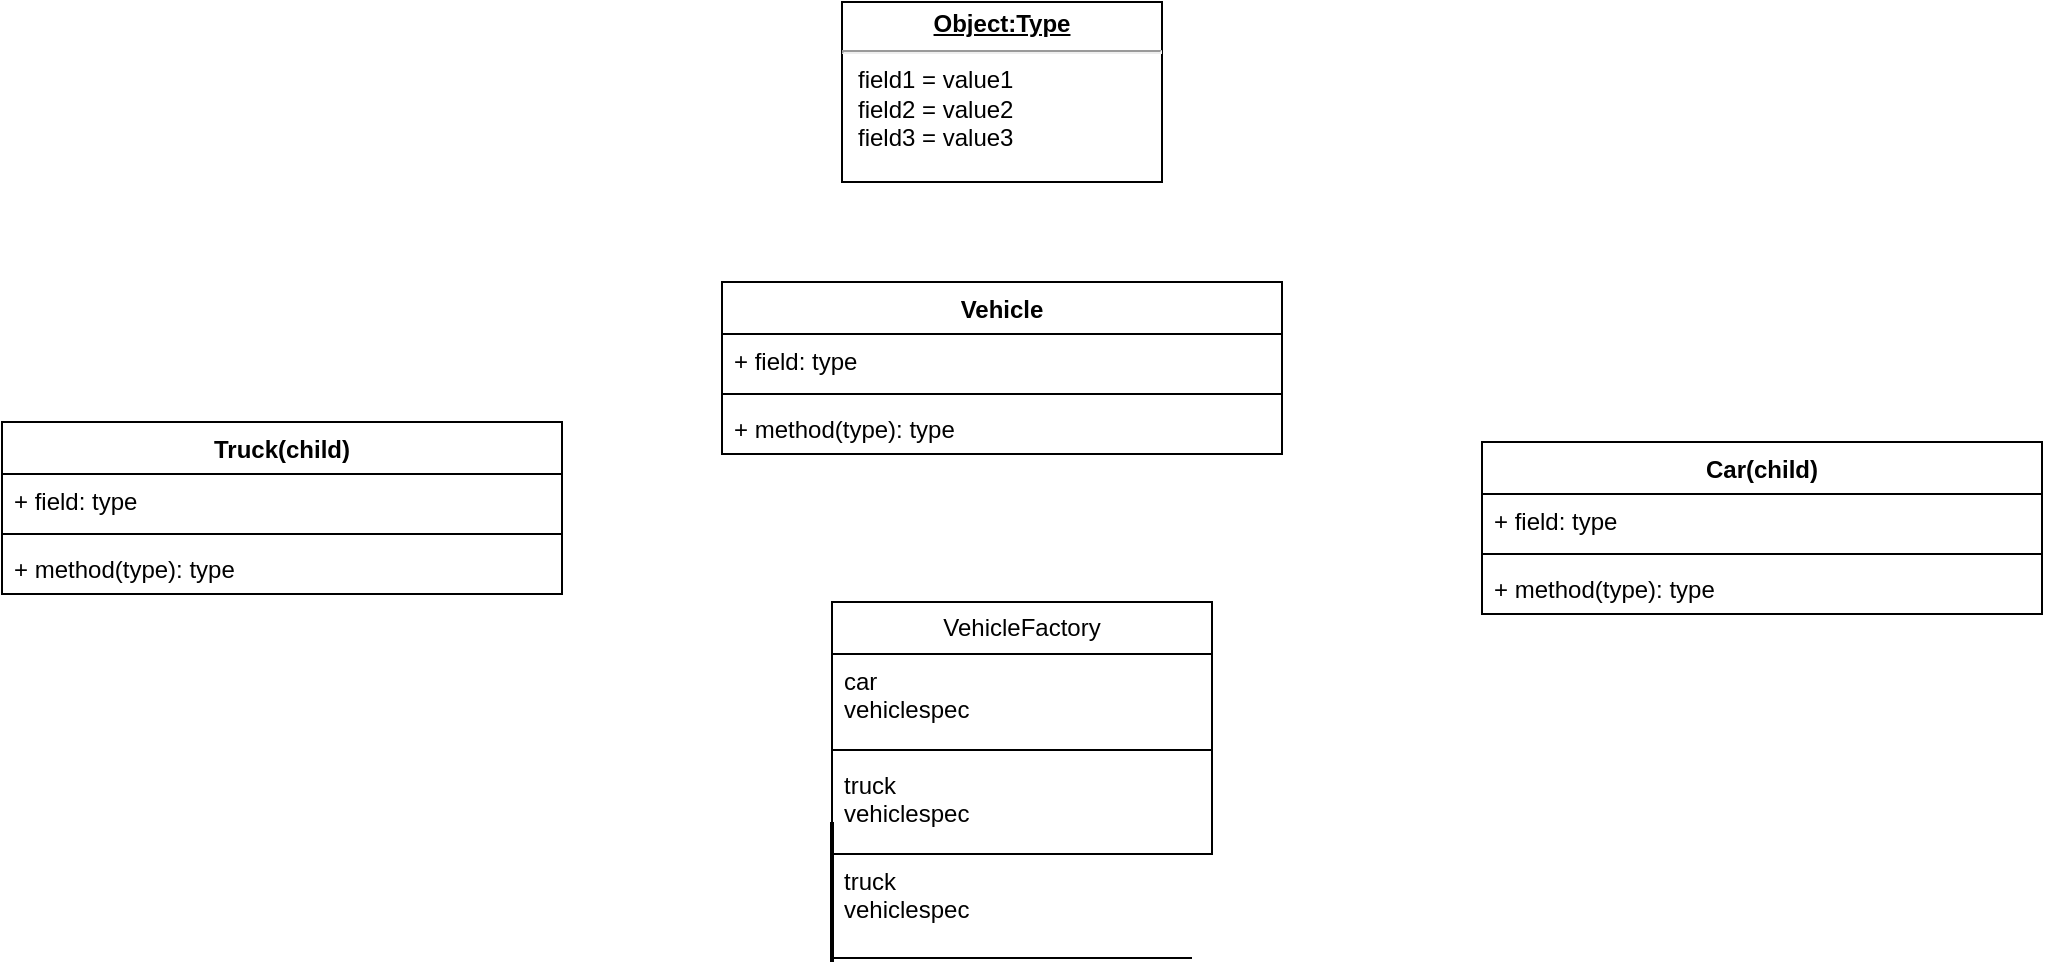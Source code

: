 <mxfile version="21.3.4" type="github">
  <diagram name="Page-1" id="SMyc1jWWTExecXFKZPhu">
    <mxGraphModel dx="2074" dy="1116" grid="1" gridSize="10" guides="1" tooltips="1" connect="1" arrows="1" fold="1" page="1" pageScale="1" pageWidth="1169" pageHeight="827" math="0" shadow="0">
      <root>
        <mxCell id="0" />
        <mxCell id="1" parent="0" />
        <mxCell id="LIuhNu11e5iaM_F8qLs4-1" value="Truck(child)" style="swimlane;fontStyle=1;align=center;verticalAlign=top;childLayout=stackLayout;horizontal=1;startSize=26;horizontalStack=0;resizeParent=1;resizeParentMax=0;resizeLast=0;collapsible=1;marginBottom=0;whiteSpace=wrap;html=1;" vertex="1" parent="1">
          <mxGeometry x="70" y="220" width="280" height="86" as="geometry" />
        </mxCell>
        <mxCell id="LIuhNu11e5iaM_F8qLs4-2" value="+ field: type" style="text;strokeColor=none;fillColor=none;align=left;verticalAlign=top;spacingLeft=4;spacingRight=4;overflow=hidden;rotatable=0;points=[[0,0.5],[1,0.5]];portConstraint=eastwest;whiteSpace=wrap;html=1;" vertex="1" parent="LIuhNu11e5iaM_F8qLs4-1">
          <mxGeometry y="26" width="280" height="26" as="geometry" />
        </mxCell>
        <mxCell id="LIuhNu11e5iaM_F8qLs4-3" value="" style="line;strokeWidth=1;fillColor=none;align=left;verticalAlign=middle;spacingTop=-1;spacingLeft=3;spacingRight=3;rotatable=0;labelPosition=right;points=[];portConstraint=eastwest;strokeColor=inherit;" vertex="1" parent="LIuhNu11e5iaM_F8qLs4-1">
          <mxGeometry y="52" width="280" height="8" as="geometry" />
        </mxCell>
        <mxCell id="LIuhNu11e5iaM_F8qLs4-4" value="+ method(type): type" style="text;strokeColor=none;fillColor=none;align=left;verticalAlign=top;spacingLeft=4;spacingRight=4;overflow=hidden;rotatable=0;points=[[0,0.5],[1,0.5]];portConstraint=eastwest;whiteSpace=wrap;html=1;" vertex="1" parent="LIuhNu11e5iaM_F8qLs4-1">
          <mxGeometry y="60" width="280" height="26" as="geometry" />
        </mxCell>
        <object label="VehicleFactory" id="LIuhNu11e5iaM_F8qLs4-5">
          <mxCell style="swimlane;fontStyle=0;childLayout=stackLayout;horizontal=1;startSize=26;fillColor=none;horizontalStack=0;resizeParent=1;resizeParentMax=0;resizeLast=0;collapsible=1;marginBottom=0;whiteSpace=wrap;html=1;" vertex="1" parent="1">
            <mxGeometry x="485" y="310" width="190" height="126" as="geometry">
              <mxRectangle x="520" y="80" width="100" height="30" as="alternateBounds" />
            </mxGeometry>
          </mxCell>
        </object>
        <mxCell id="LIuhNu11e5iaM_F8qLs4-6" value="car&lt;br&gt;vehiclespec" style="text;strokeColor=none;fillColor=none;align=left;verticalAlign=top;spacingLeft=4;spacingRight=4;overflow=hidden;rotatable=0;points=[[0,0.5],[1,0.5]];portConstraint=eastwest;whiteSpace=wrap;html=1;" vertex="1" parent="LIuhNu11e5iaM_F8qLs4-5">
          <mxGeometry y="26" width="190" height="44" as="geometry" />
        </mxCell>
        <mxCell id="LIuhNu11e5iaM_F8qLs4-22" value="" style="line;strokeWidth=1;fillColor=none;align=left;verticalAlign=middle;spacingTop=-1;spacingLeft=3;spacingRight=3;rotatable=0;labelPosition=right;points=[];portConstraint=eastwest;strokeColor=inherit;" vertex="1" parent="LIuhNu11e5iaM_F8qLs4-5">
          <mxGeometry y="70" width="190" height="8" as="geometry" />
        </mxCell>
        <mxCell id="LIuhNu11e5iaM_F8qLs4-8" value="truck&lt;br&gt;vehiclespec" style="text;strokeColor=none;fillColor=none;align=left;verticalAlign=top;spacingLeft=4;spacingRight=4;overflow=hidden;rotatable=0;points=[[0,0.5],[1,0.5]];portConstraint=eastwest;whiteSpace=wrap;html=1;" vertex="1" parent="LIuhNu11e5iaM_F8qLs4-5">
          <mxGeometry y="78" width="190" height="48" as="geometry" />
        </mxCell>
        <mxCell id="LIuhNu11e5iaM_F8qLs4-10" value="Car(child)" style="swimlane;fontStyle=1;align=center;verticalAlign=top;childLayout=stackLayout;horizontal=1;startSize=26;horizontalStack=0;resizeParent=1;resizeParentMax=0;resizeLast=0;collapsible=1;marginBottom=0;whiteSpace=wrap;html=1;" vertex="1" parent="1">
          <mxGeometry x="810" y="230" width="280" height="86" as="geometry" />
        </mxCell>
        <mxCell id="LIuhNu11e5iaM_F8qLs4-11" value="+ field: type" style="text;strokeColor=none;fillColor=none;align=left;verticalAlign=top;spacingLeft=4;spacingRight=4;overflow=hidden;rotatable=0;points=[[0,0.5],[1,0.5]];portConstraint=eastwest;whiteSpace=wrap;html=1;" vertex="1" parent="LIuhNu11e5iaM_F8qLs4-10">
          <mxGeometry y="26" width="280" height="26" as="geometry" />
        </mxCell>
        <mxCell id="LIuhNu11e5iaM_F8qLs4-12" value="" style="line;strokeWidth=1;fillColor=none;align=left;verticalAlign=middle;spacingTop=-1;spacingLeft=3;spacingRight=3;rotatable=0;labelPosition=right;points=[];portConstraint=eastwest;strokeColor=inherit;" vertex="1" parent="LIuhNu11e5iaM_F8qLs4-10">
          <mxGeometry y="52" width="280" height="8" as="geometry" />
        </mxCell>
        <mxCell id="LIuhNu11e5iaM_F8qLs4-13" value="+ method(type): type" style="text;strokeColor=none;fillColor=none;align=left;verticalAlign=top;spacingLeft=4;spacingRight=4;overflow=hidden;rotatable=0;points=[[0,0.5],[1,0.5]];portConstraint=eastwest;whiteSpace=wrap;html=1;" vertex="1" parent="LIuhNu11e5iaM_F8qLs4-10">
          <mxGeometry y="60" width="280" height="26" as="geometry" />
        </mxCell>
        <mxCell id="LIuhNu11e5iaM_F8qLs4-14" value="&lt;p style=&quot;margin:0px;margin-top:4px;text-align:center;text-decoration:underline;&quot;&gt;&lt;b&gt;Object:Type&lt;/b&gt;&lt;/p&gt;&lt;hr/&gt;&lt;p style=&quot;margin:0px;margin-left:8px;&quot;&gt;field1 = value1&lt;br/&gt;field2 = value2&lt;br&gt;field3 = value3&lt;/p&gt;" style="verticalAlign=top;align=left;overflow=fill;fontSize=12;fontFamily=Helvetica;html=1;whiteSpace=wrap;" vertex="1" parent="1">
          <mxGeometry x="490" y="10" width="160" height="90" as="geometry" />
        </mxCell>
        <mxCell id="LIuhNu11e5iaM_F8qLs4-18" value="Vehicle" style="swimlane;fontStyle=1;align=center;verticalAlign=top;childLayout=stackLayout;horizontal=1;startSize=26;horizontalStack=0;resizeParent=1;resizeParentMax=0;resizeLast=0;collapsible=1;marginBottom=0;whiteSpace=wrap;html=1;" vertex="1" parent="1">
          <mxGeometry x="430" y="150" width="280" height="86" as="geometry" />
        </mxCell>
        <mxCell id="LIuhNu11e5iaM_F8qLs4-19" value="+ field: type" style="text;strokeColor=none;fillColor=none;align=left;verticalAlign=top;spacingLeft=4;spacingRight=4;overflow=hidden;rotatable=0;points=[[0,0.5],[1,0.5]];portConstraint=eastwest;whiteSpace=wrap;html=1;" vertex="1" parent="LIuhNu11e5iaM_F8qLs4-18">
          <mxGeometry y="26" width="280" height="26" as="geometry" />
        </mxCell>
        <mxCell id="LIuhNu11e5iaM_F8qLs4-20" value="" style="line;strokeWidth=1;fillColor=none;align=left;verticalAlign=middle;spacingTop=-1;spacingLeft=3;spacingRight=3;rotatable=0;labelPosition=right;points=[];portConstraint=eastwest;strokeColor=inherit;" vertex="1" parent="LIuhNu11e5iaM_F8qLs4-18">
          <mxGeometry y="52" width="280" height="8" as="geometry" />
        </mxCell>
        <mxCell id="LIuhNu11e5iaM_F8qLs4-21" value="+ method(type): type" style="text;strokeColor=none;fillColor=none;align=left;verticalAlign=top;spacingLeft=4;spacingRight=4;overflow=hidden;rotatable=0;points=[[0,0.5],[1,0.5]];portConstraint=eastwest;whiteSpace=wrap;html=1;" vertex="1" parent="LIuhNu11e5iaM_F8qLs4-18">
          <mxGeometry y="60" width="280" height="26" as="geometry" />
        </mxCell>
        <mxCell id="LIuhNu11e5iaM_F8qLs4-23" value="truck&lt;br&gt;vehiclespec" style="text;strokeColor=none;fillColor=none;align=left;verticalAlign=top;spacingLeft=4;spacingRight=4;overflow=hidden;rotatable=0;points=[[0,0.5],[1,0.5]];portConstraint=eastwest;whiteSpace=wrap;html=1;" vertex="1" parent="1">
          <mxGeometry x="485" y="436" width="190" height="48" as="geometry" />
        </mxCell>
        <mxCell id="LIuhNu11e5iaM_F8qLs4-24" value="" style="line;strokeWidth=1;fillColor=none;align=left;verticalAlign=middle;spacingTop=-1;spacingLeft=3;spacingRight=3;rotatable=0;labelPosition=right;points=[];portConstraint=eastwest;strokeColor=inherit;" vertex="1" parent="1">
          <mxGeometry x="485" y="484" width="180" height="8" as="geometry" />
        </mxCell>
        <mxCell id="LIuhNu11e5iaM_F8qLs4-25" value="" style="line;strokeWidth=2;direction=south;html=1;" vertex="1" parent="1">
          <mxGeometry x="480" y="420" width="10" height="70" as="geometry" />
        </mxCell>
      </root>
    </mxGraphModel>
  </diagram>
</mxfile>
